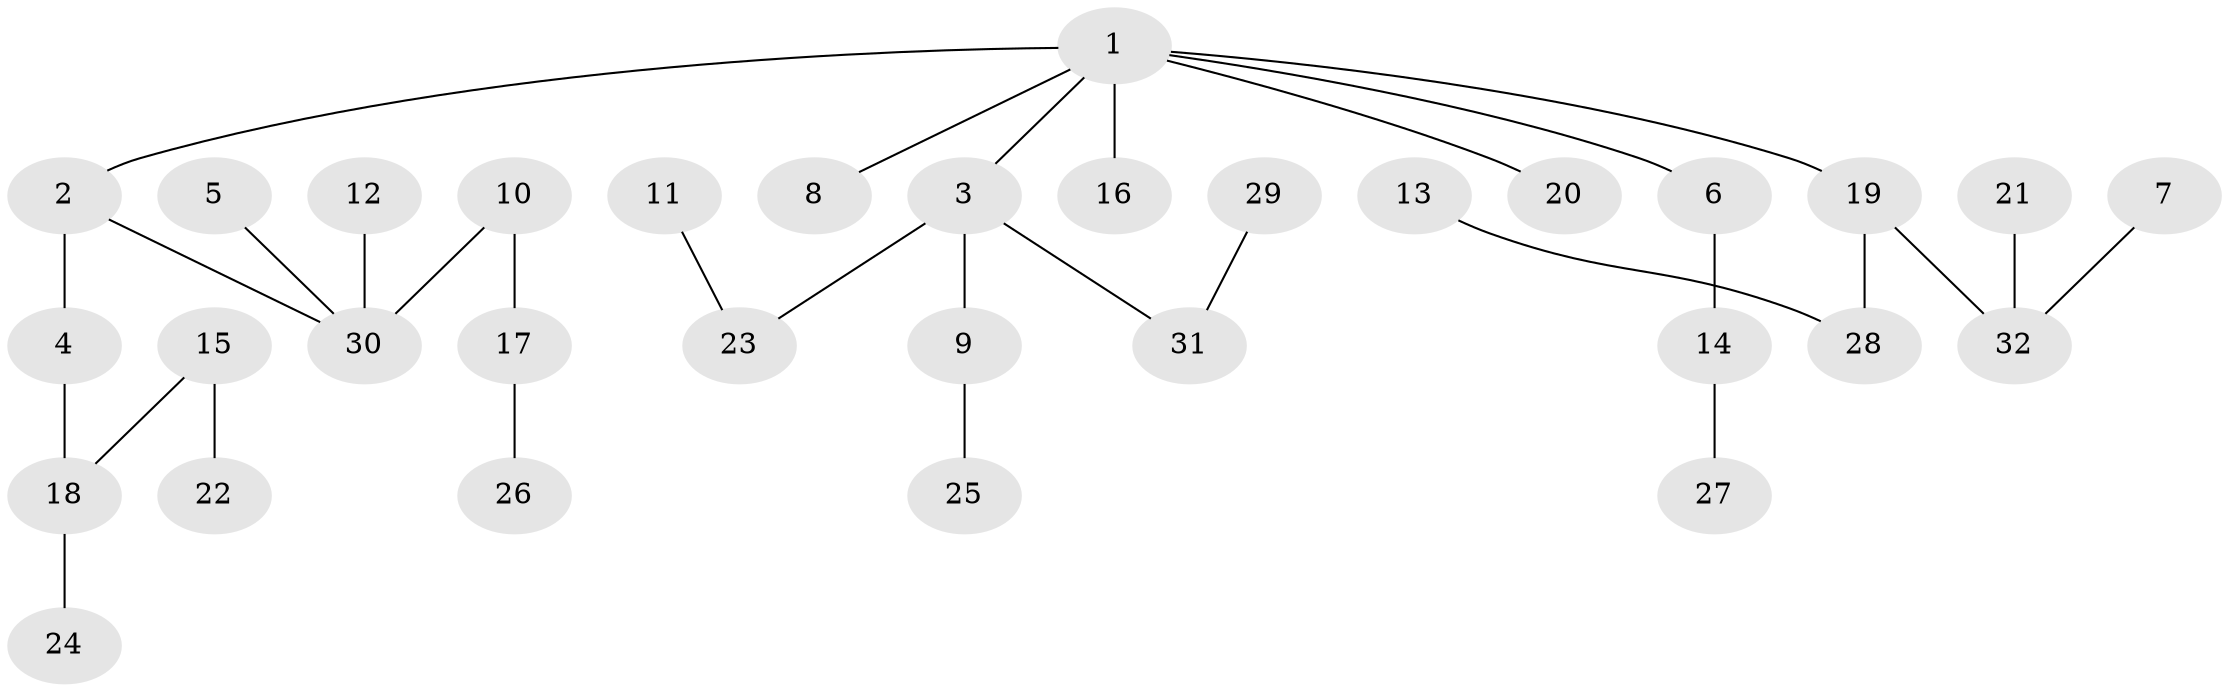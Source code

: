 // original degree distribution, {4: 0.07936507936507936, 5: 0.031746031746031744, 3: 0.15873015873015872, 1: 0.4444444444444444, 2: 0.2857142857142857}
// Generated by graph-tools (version 1.1) at 2025/50/03/09/25 03:50:25]
// undirected, 32 vertices, 31 edges
graph export_dot {
graph [start="1"]
  node [color=gray90,style=filled];
  1;
  2;
  3;
  4;
  5;
  6;
  7;
  8;
  9;
  10;
  11;
  12;
  13;
  14;
  15;
  16;
  17;
  18;
  19;
  20;
  21;
  22;
  23;
  24;
  25;
  26;
  27;
  28;
  29;
  30;
  31;
  32;
  1 -- 2 [weight=1.0];
  1 -- 3 [weight=1.0];
  1 -- 6 [weight=1.0];
  1 -- 8 [weight=1.0];
  1 -- 16 [weight=1.0];
  1 -- 19 [weight=1.0];
  1 -- 20 [weight=1.0];
  2 -- 4 [weight=1.0];
  2 -- 30 [weight=1.0];
  3 -- 9 [weight=1.0];
  3 -- 23 [weight=1.0];
  3 -- 31 [weight=1.0];
  4 -- 18 [weight=1.0];
  5 -- 30 [weight=1.0];
  6 -- 14 [weight=1.0];
  7 -- 32 [weight=1.0];
  9 -- 25 [weight=1.0];
  10 -- 17 [weight=1.0];
  10 -- 30 [weight=1.0];
  11 -- 23 [weight=1.0];
  12 -- 30 [weight=1.0];
  13 -- 28 [weight=1.0];
  14 -- 27 [weight=1.0];
  15 -- 18 [weight=1.0];
  15 -- 22 [weight=1.0];
  17 -- 26 [weight=1.0];
  18 -- 24 [weight=1.0];
  19 -- 28 [weight=1.0];
  19 -- 32 [weight=1.0];
  21 -- 32 [weight=1.0];
  29 -- 31 [weight=1.0];
}
